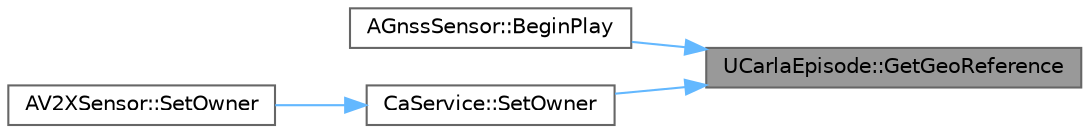 digraph "UCarlaEpisode::GetGeoReference"
{
 // INTERACTIVE_SVG=YES
 // LATEX_PDF_SIZE
  bgcolor="transparent";
  edge [fontname=Helvetica,fontsize=10,labelfontname=Helvetica,labelfontsize=10];
  node [fontname=Helvetica,fontsize=10,shape=box,height=0.2,width=0.4];
  rankdir="RL";
  Node1 [id="Node000001",label="UCarlaEpisode::GetGeoReference",height=0.2,width=0.4,color="gray40", fillcolor="grey60", style="filled", fontcolor="black",tooltip="Return the GeoLocation point of the map loaded"];
  Node1 -> Node2 [id="edge1_Node000001_Node000002",dir="back",color="steelblue1",style="solid",tooltip=" "];
  Node2 [id="Node000002",label="AGnssSensor::BeginPlay",height=0.2,width=0.4,color="grey40", fillcolor="white", style="filled",URL="$d0/dc3/classAGnssSensor.html#acea9f41a2082ea77b67c9a477888b0ef",tooltip=" "];
  Node1 -> Node3 [id="edge2_Node000001_Node000003",dir="back",color="steelblue1",style="solid",tooltip=" "];
  Node3 [id="Node000003",label="CaService::SetOwner",height=0.2,width=0.4,color="grey40", fillcolor="white", style="filled",URL="$dc/d72/classCaService.html#a39ee849e0fefea467ca92bc71f5fe392",tooltip=" "];
  Node3 -> Node4 [id="edge3_Node000003_Node000004",dir="back",color="steelblue1",style="solid",tooltip=" "];
  Node4 [id="Node000004",label="AV2XSensor::SetOwner",height=0.2,width=0.4,color="grey40", fillcolor="white", style="filled",URL="$d3/dd4/classAV2XSensor.html#abd5c6417564756ef510da38fdab63738",tooltip=" "];
}
